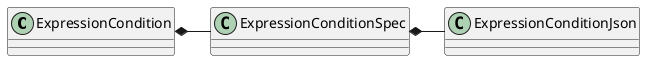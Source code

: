 @startuml
'https://plantuml.com/class-diagram

class ExpressionCondition

ExpressionCondition *- ExpressionConditionSpec
ExpressionConditionSpec *- ExpressionConditionJson

@enduml
